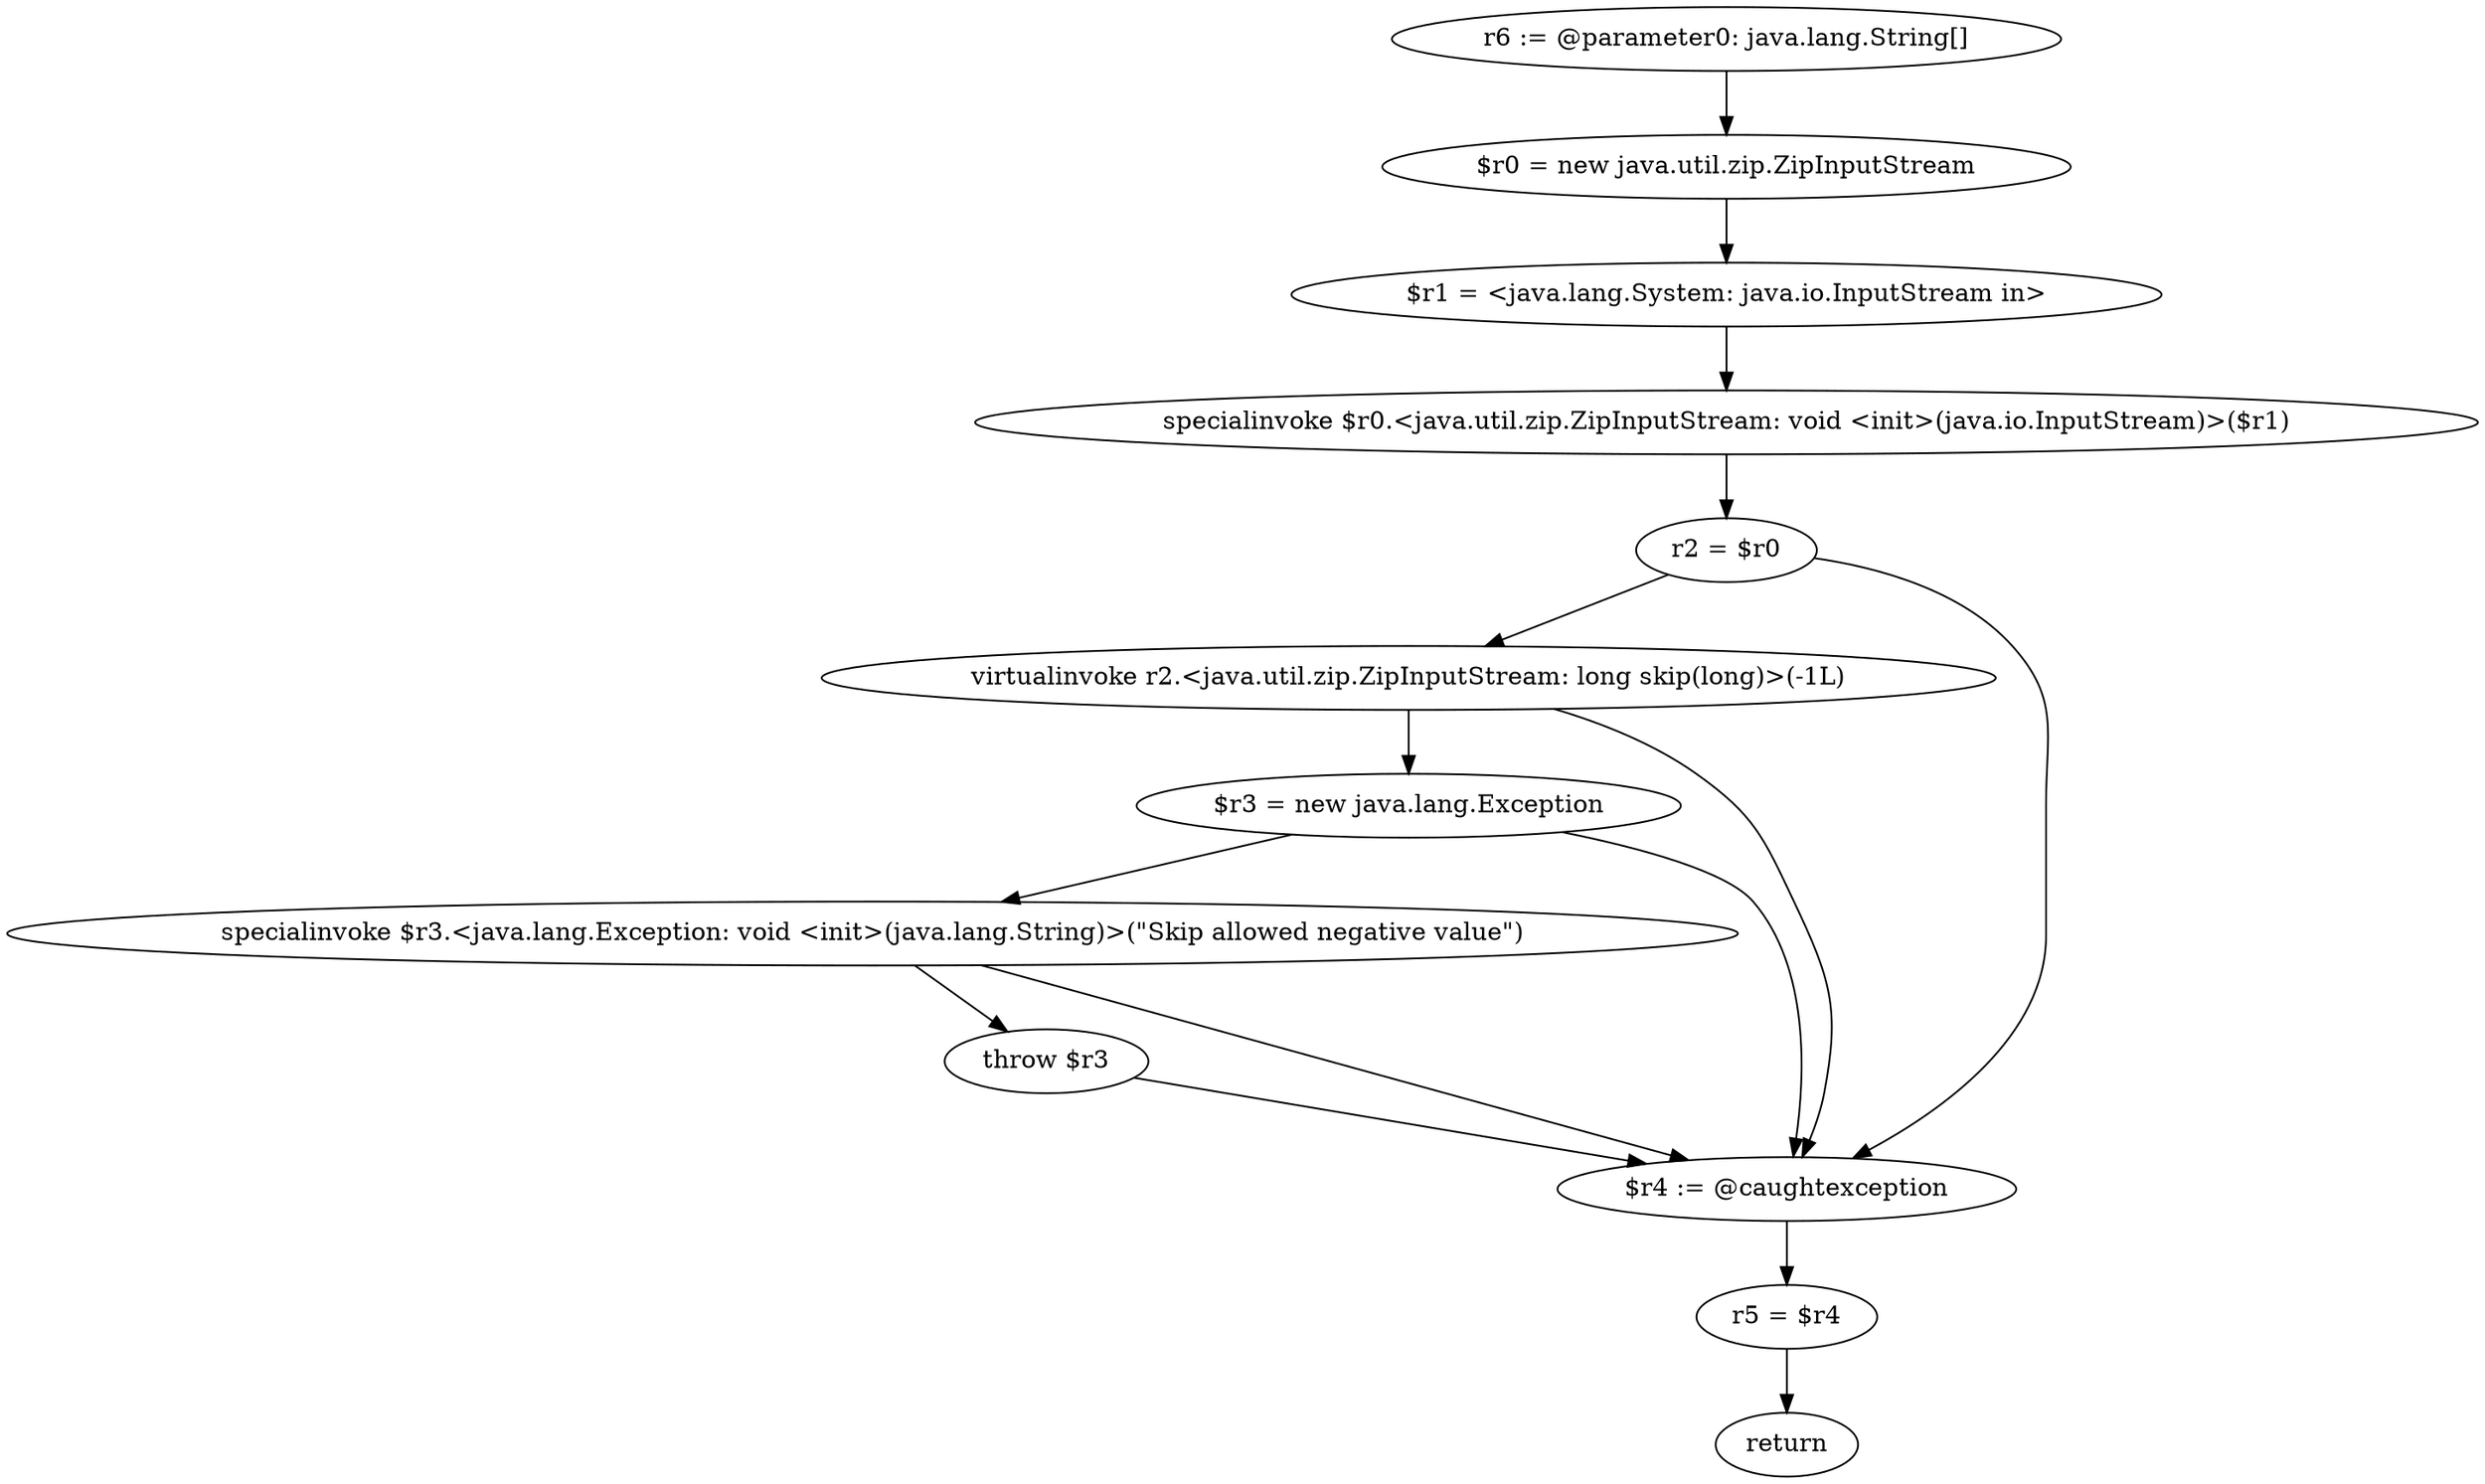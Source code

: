 digraph "unitGraph" {
    "r6 := @parameter0: java.lang.String[]"
    "$r0 = new java.util.zip.ZipInputStream"
    "$r1 = <java.lang.System: java.io.InputStream in>"
    "specialinvoke $r0.<java.util.zip.ZipInputStream: void <init>(java.io.InputStream)>($r1)"
    "r2 = $r0"
    "virtualinvoke r2.<java.util.zip.ZipInputStream: long skip(long)>(-1L)"
    "$r3 = new java.lang.Exception"
    "specialinvoke $r3.<java.lang.Exception: void <init>(java.lang.String)>(\"Skip allowed negative value\")"
    "throw $r3"
    "$r4 := @caughtexception"
    "r5 = $r4"
    "return"
    "r6 := @parameter0: java.lang.String[]"->"$r0 = new java.util.zip.ZipInputStream";
    "$r0 = new java.util.zip.ZipInputStream"->"$r1 = <java.lang.System: java.io.InputStream in>";
    "$r1 = <java.lang.System: java.io.InputStream in>"->"specialinvoke $r0.<java.util.zip.ZipInputStream: void <init>(java.io.InputStream)>($r1)";
    "specialinvoke $r0.<java.util.zip.ZipInputStream: void <init>(java.io.InputStream)>($r1)"->"r2 = $r0";
    "r2 = $r0"->"virtualinvoke r2.<java.util.zip.ZipInputStream: long skip(long)>(-1L)";
    "r2 = $r0"->"$r4 := @caughtexception";
    "virtualinvoke r2.<java.util.zip.ZipInputStream: long skip(long)>(-1L)"->"$r3 = new java.lang.Exception";
    "virtualinvoke r2.<java.util.zip.ZipInputStream: long skip(long)>(-1L)"->"$r4 := @caughtexception";
    "$r3 = new java.lang.Exception"->"specialinvoke $r3.<java.lang.Exception: void <init>(java.lang.String)>(\"Skip allowed negative value\")";
    "$r3 = new java.lang.Exception"->"$r4 := @caughtexception";
    "specialinvoke $r3.<java.lang.Exception: void <init>(java.lang.String)>(\"Skip allowed negative value\")"->"throw $r3";
    "specialinvoke $r3.<java.lang.Exception: void <init>(java.lang.String)>(\"Skip allowed negative value\")"->"$r4 := @caughtexception";
    "throw $r3"->"$r4 := @caughtexception";
    "$r4 := @caughtexception"->"r5 = $r4";
    "r5 = $r4"->"return";
}
